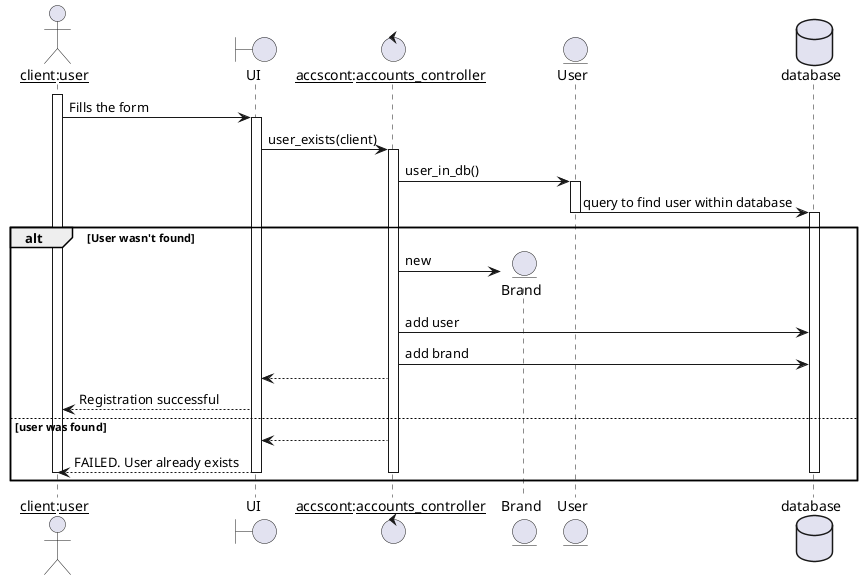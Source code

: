 @startuml
actor "__client__:__user__"
boundary UI
control "__accscont__:__accounts_controller__"
entity Brand
entity User
database database
activate "__client__:__user__" 
"__client__:__user__" -> UI: Fills the form
activate UI
UI -> "__accscont__:__accounts_controller__": user_exists(client)
activate "__accscont__:__accounts_controller__"
"__accscont__:__accounts_controller__" -> User: user_in_db()
activate User
User-> database : query to find user within database
deactivate User
alt User wasn't found
  activate database
  create Brand
  "__accscont__:__accounts_controller__" -> Brand : new
  "__accscont__:__accounts_controller__" -> database : add user
  "__accscont__:__accounts_controller__" -> database : add brand

  "__accscont__:__accounts_controller__" --> UI: 
  UI --> "__client__:__user__": Registration successful
else user was found
  "__accscont__:__accounts_controller__" --> UI: 
  UI --> "__client__:__user__": FAILED. User already exists
deactivate database
deactivate "__accscont__:__accounts_controller__"
deactivate UI
deactivate "__client__:__user__"
end
@enduml